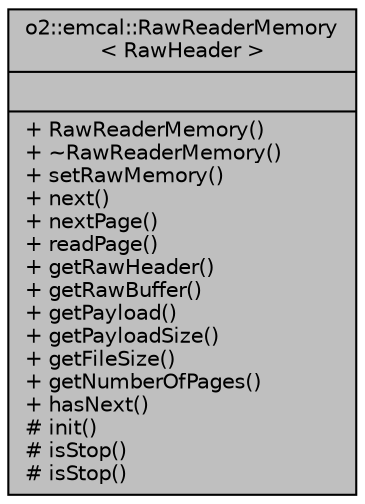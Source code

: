 digraph "o2::emcal::RawReaderMemory&lt; RawHeader &gt;"
{
 // INTERACTIVE_SVG=YES
  bgcolor="transparent";
  edge [fontname="Helvetica",fontsize="10",labelfontname="Helvetica",labelfontsize="10"];
  node [fontname="Helvetica",fontsize="10",shape=record];
  Node1 [label="{o2::emcal::RawReaderMemory\l\< RawHeader \>\n||+ RawReaderMemory()\l+ ~RawReaderMemory()\l+ setRawMemory()\l+ next()\l+ nextPage()\l+ readPage()\l+ getRawHeader()\l+ getRawBuffer()\l+ getPayload()\l+ getPayloadSize()\l+ getFileSize()\l+ getNumberOfPages()\l+ hasNext()\l# init()\l# isStop()\l# isStop()\l}",height=0.2,width=0.4,color="black", fillcolor="grey75", style="filled", fontcolor="black"];
}
